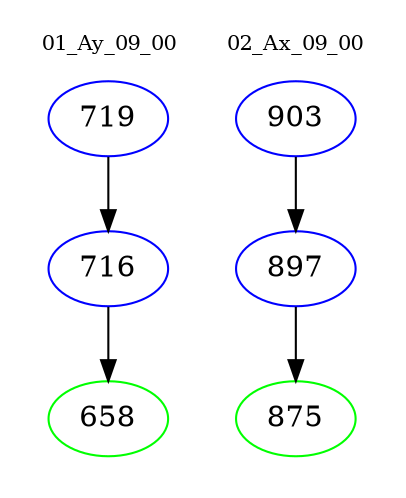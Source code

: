 digraph{
subgraph cluster_0 {
color = white
label = "01_Ay_09_00";
fontsize=10;
T0_719 [label="719", color="blue"]
T0_719 -> T0_716 [color="black"]
T0_716 [label="716", color="blue"]
T0_716 -> T0_658 [color="black"]
T0_658 [label="658", color="green"]
}
subgraph cluster_1 {
color = white
label = "02_Ax_09_00";
fontsize=10;
T1_903 [label="903", color="blue"]
T1_903 -> T1_897 [color="black"]
T1_897 [label="897", color="blue"]
T1_897 -> T1_875 [color="black"]
T1_875 [label="875", color="green"]
}
}
